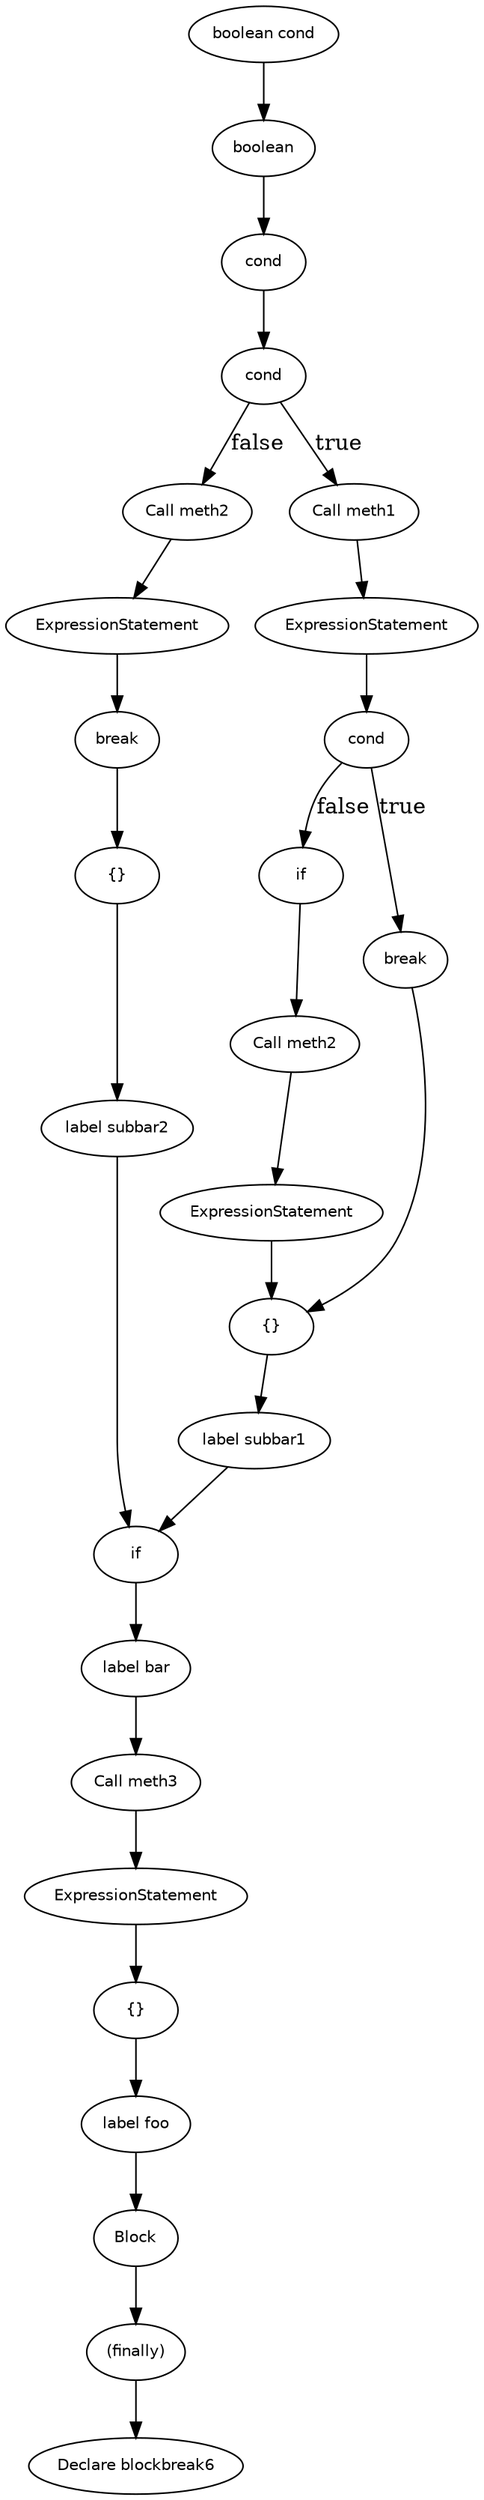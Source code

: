 digraph blockbreak6 {
  37 [
    label = Block,
    fontname = Helvetica,
    fontsize = 10
  ];
  35 [
    label = "Call meth3",
    fontname = Helvetica,
    fontsize = 10
  ];
  34 [
    label = ExpressionStatement,
    fontname = Helvetica,
    fontsize = 10
  ];
  32 [
    label = break,
    fontname = Helvetica,
    fontsize = 10
  ];
  30 [
    label = "Call meth2",
    fontname = Helvetica,
    fontsize = 10
  ];
  19 [
    label = if,
    fontname = Helvetica,
    fontsize = 10
  ];
  17 [
    label = "Call meth1",
    fontname = Helvetica,
    fontsize = 10
  ];
  16 [
    label = ExpressionStatement,
    fontname = Helvetica,
    fontsize = 10
  ];
  15 [
    label = "{}",
    fontname = Helvetica,
    fontsize = 10
  ];
  13 [
    label = "label subbar1",
    fontname = Helvetica,
    fontsize = 10
  ];
  12 [
    label = cond,
    fontname = Helvetica,
    fontsize = 10
  ];
  11 [
    label = if,
    fontname = Helvetica,
    fontsize = 10
  ];
  9 [
    label = "label bar",
    fontname = Helvetica,
    fontsize = 10
  ];
  29 [
    label = ExpressionStatement,
    fontname = Helvetica,
    fontsize = 10
  ];
  8 [
    label = "{}",
    fontname = Helvetica,
    fontsize = 10
  ];
  28 [
    label = "{}",
    fontname = Helvetica,
    fontsize = 10
  ];
  6 [
    label = "label foo",
    fontname = Helvetica,
    fontsize = 10
  ];
  26 [
    label = "label subbar2",
    fontname = Helvetica,
    fontsize = 10
  ];
  5 [
    label = cond,
    fontname = Helvetica,
    fontsize = 10
  ];
  4 [
    label = boolean,
    fontname = Helvetica,
    fontsize = 10
  ];
  24 [
    label = "Call meth2",
    fontname = Helvetica,
    fontsize = 10
  ];
  3 [
    label = "boolean cond",
    fontname = Helvetica,
    fontsize = 10
  ];
  23 [
    label = ExpressionStatement,
    fontname = Helvetica,
    fontsize = 10
  ];
  2 [
    label = "(finally)",
    fontname = Helvetica,
    fontsize = 10
  ];
  0 [
    label = "Declare blockbreak6",
    fontname = Helvetica,
    fontsize = 10
  ];
  21 [
    label = break,
    fontname = Helvetica,
    fontsize = 10
  ];
  20 [
    label = cond,
    fontname = Helvetica,
    fontsize = 10
  ];
  9 -> 35 [
    label = ""
  ];
  16 -> 20 [
    label = ""
  ];
  17 -> 16 [
    label = ""
  ];
  30 -> 29 [
    label = ""
  ];
  12 -> 30 [
    label = false
  ];
  2 -> 0 [
    label = ""
  ];
  5 -> 12 [
    label = ""
  ];
  37 -> 2 [
    label = ""
  ];
  20 -> 21 [
    label = true
  ];
  4 -> 5 [
    label = ""
  ];
  6 -> 37 [
    label = ""
  ];
  23 -> 15 [
    label = ""
  ];
  8 -> 6 [
    label = ""
  ];
  24 -> 23 [
    label = ""
  ];
  28 -> 26 [
    label = ""
  ];
  32 -> 28 [
    label = ""
  ];
  29 -> 32 [
    label = ""
  ];
  11 -> 9 [
    label = ""
  ];
  12 -> 17 [
    label = true
  ];
  21 -> 15 [
    label = ""
  ];
  13 -> 11 [
    label = ""
  ];
  26 -> 11 [
    label = ""
  ];
  15 -> 13 [
    label = ""
  ];
  3 -> 4 [
    label = ""
  ];
  34 -> 8 [
    label = ""
  ];
  19 -> 24 [
    label = ""
  ];
  35 -> 34 [
    label = ""
  ];
  20 -> 19 [
    label = false
  ];
}
